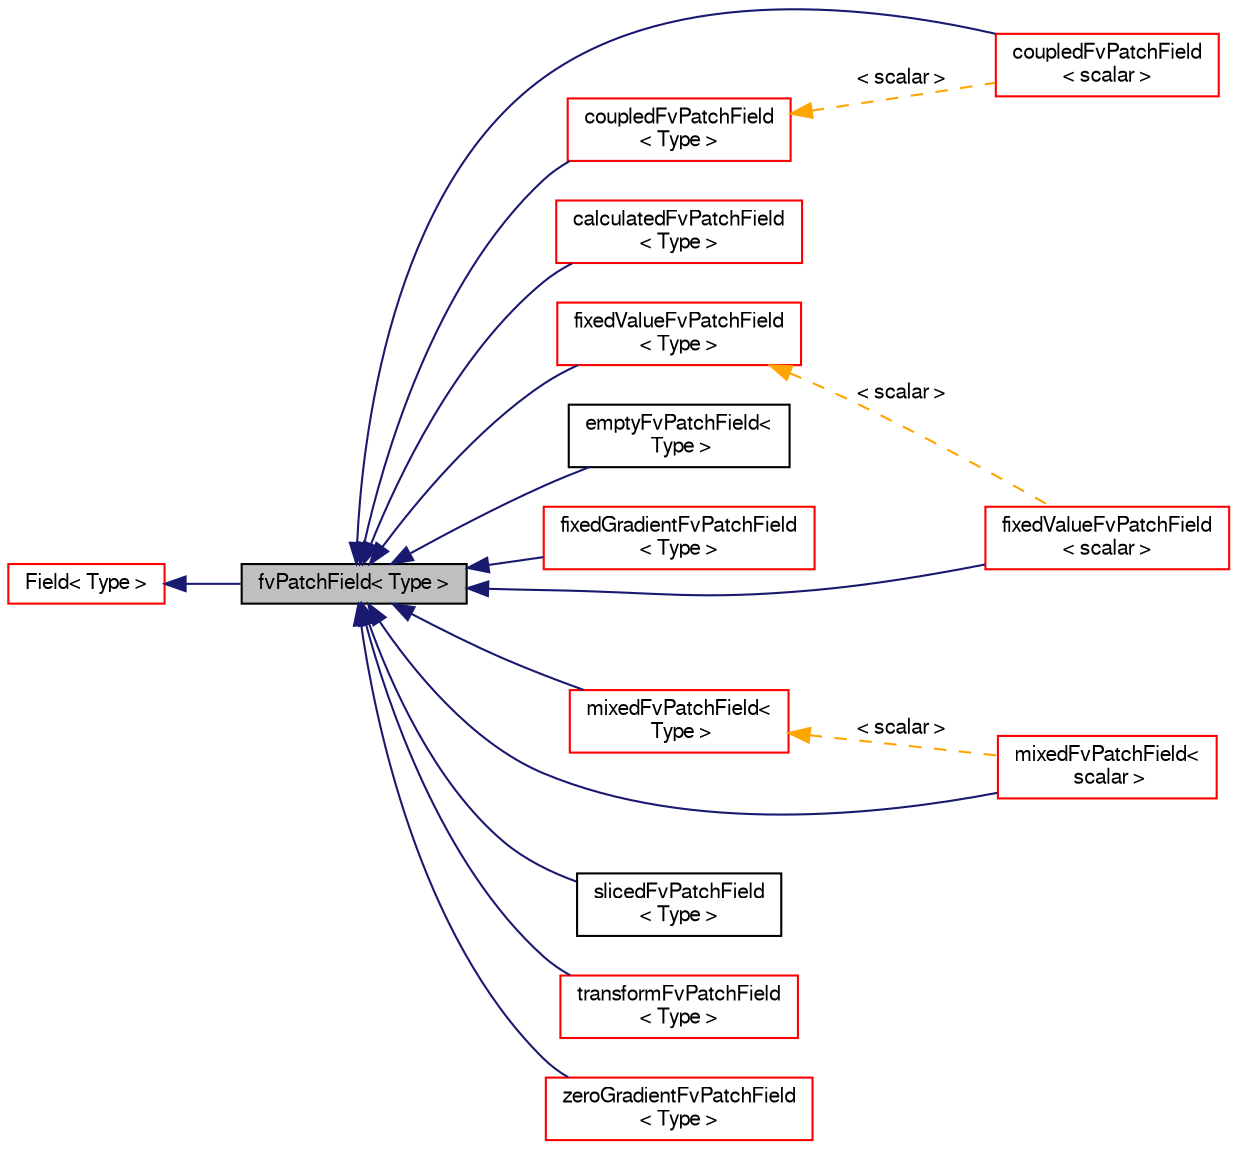 digraph "fvPatchField&lt; Type &gt;"
{
  bgcolor="transparent";
  edge [fontname="FreeSans",fontsize="10",labelfontname="FreeSans",labelfontsize="10"];
  node [fontname="FreeSans",fontsize="10",shape=record];
  rankdir="LR";
  Node0 [label="fvPatchField\< Type \>",height=0.2,width=0.4,color="black", fillcolor="grey75", style="filled", fontcolor="black"];
  Node1 -> Node0 [dir="back",color="midnightblue",fontsize="10",style="solid",fontname="FreeSans"];
  Node1 [label="Field\< Type \>",height=0.2,width=0.4,color="red",URL="$a26466.html",tooltip="Pre-declare SubField and related Field type. "];
  Node0 -> Node8 [dir="back",color="midnightblue",fontsize="10",style="solid",fontname="FreeSans"];
  Node8 [label="coupledFvPatchField\l\< scalar \>",height=0.2,width=0.4,color="red",URL="$a21974.html"];
  Node0 -> Node10 [dir="back",color="midnightblue",fontsize="10",style="solid",fontname="FreeSans"];
  Node10 [label="fixedValueFvPatchField\l\< scalar \>",height=0.2,width=0.4,color="red",URL="$a21986.html"];
  Node0 -> Node17 [dir="back",color="midnightblue",fontsize="10",style="solid",fontname="FreeSans"];
  Node17 [label="calculatedFvPatchField\l\< Type \>",height=0.2,width=0.4,color="red",URL="$a21970.html",tooltip="This boundary condition is not designed to be evaluated; it is assmued that the value is assigned via..."];
  Node0 -> Node19 [dir="back",color="midnightblue",fontsize="10",style="solid",fontname="FreeSans"];
  Node19 [label="coupledFvPatchField\l\< Type \>",height=0.2,width=0.4,color="red",URL="$a21974.html",tooltip="Abstract base class for coupled patches. "];
  Node19 -> Node8 [dir="back",color="orange",fontsize="10",style="dashed",label=" \< scalar \>" ,fontname="FreeSans"];
  Node0 -> Node40 [dir="back",color="midnightblue",fontsize="10",style="solid",fontname="FreeSans"];
  Node40 [label="emptyFvPatchField\<\l Type \>",height=0.2,width=0.4,color="black",URL="$a22022.html",tooltip="This boundary condition provides an &#39;empty&#39; condition for reduced dimensions cases, i.e. 1- and 2-D geometries. Apply this condition to patches whose normal is aligned to geometric directions that do not constitue solution directions. "];
  Node0 -> Node41 [dir="back",color="midnightblue",fontsize="10",style="solid",fontname="FreeSans"];
  Node41 [label="fixedGradientFvPatchField\l\< Type \>",height=0.2,width=0.4,color="red",URL="$a21982.html",tooltip="This boundary condition supplies a fixed gradient condition, such that the patch values are calculate..."];
  Node0 -> Node43 [dir="back",color="midnightblue",fontsize="10",style="solid",fontname="FreeSans"];
  Node43 [label="fixedValueFvPatchField\l\< Type \>",height=0.2,width=0.4,color="red",URL="$a21986.html",tooltip="This boundary condition supplies a fixed value constraint, and is the base class for a number of othe..."];
  Node43 -> Node10 [dir="back",color="orange",fontsize="10",style="dashed",label=" \< scalar \>" ,fontname="FreeSans"];
  Node0 -> Node56 [dir="back",color="midnightblue",fontsize="10",style="solid",fontname="FreeSans"];
  Node56 [label="mixedFvPatchField\<\l Type \>",height=0.2,width=0.4,color="red",URL="$a21990.html",tooltip="This boundary condition provides a base class for &#39;mixed&#39; type boundary conditions, i.e. conditions that mix fixed value and patch-normal gradient conditions. "];
  Node56 -> Node67 [dir="back",color="orange",fontsize="10",style="dashed",label=" \< scalar \>" ,fontname="FreeSans"];
  Node67 [label="mixedFvPatchField\<\l scalar \>",height=0.2,width=0.4,color="red",URL="$a21990.html"];
  Node0 -> Node69 [dir="back",color="midnightblue",fontsize="10",style="solid",fontname="FreeSans"];
  Node69 [label="slicedFvPatchField\l\< Type \>",height=0.2,width=0.4,color="black",URL="$a21994.html",tooltip="Specialization of fvPatchField which creates the underlying fvPatchField as a slice of the given comp..."];
  Node0 -> Node70 [dir="back",color="midnightblue",fontsize="10",style="solid",fontname="FreeSans"];
  Node70 [label="transformFvPatchField\l\< Type \>",height=0.2,width=0.4,color="red",URL="$a21998.html",tooltip="Foam::transformFvPatchField. "];
  Node0 -> Node81 [dir="back",color="midnightblue",fontsize="10",style="solid",fontname="FreeSans"];
  Node81 [label="zeroGradientFvPatchField\l\< Type \>",height=0.2,width=0.4,color="red",URL="$a22002.html",tooltip="This boundary condition applies a zero-gradient condition from the patch internal field onto the patc..."];
  Node0 -> Node67 [dir="back",color="midnightblue",fontsize="10",style="solid",fontname="FreeSans"];
}
